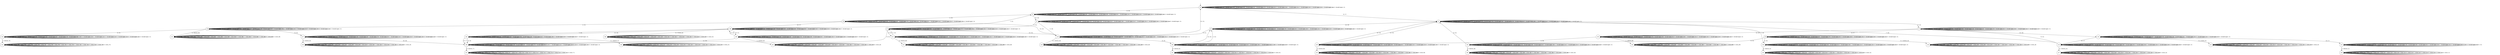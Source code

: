 digraph g {
__start0 [label="" shape="none"];

	s0 [shape="circle" label="s0"];
	s1 [shape="circle" label="s1"];
	s2 [shape="circle" label="s2"];
	s3 [shape="circle" label="s3"];
	s4 [shape="circle" label="s4"];
	s5 [shape="circle" label="s5"];
	s6 [shape="circle" label="s6"];
	s7 [shape="circle" label="s7"];
	s8 [shape="circle" label="s8"];
	s9 [shape="circle" label="s9"];
	s10 [shape="circle" label="s10"];
	s11 [shape="circle" label="s11"];
	s12 [shape="circle" label="s12"];
	s13 [shape="circle" label="s13"];
	s14 [shape="circle" label="s14"];
	s15 [shape="circle" label="s15"];
	s16 [shape="circle" label="s16"];
	s17 [shape="circle" label="s17"];
	s18 [shape="circle" label="s18"];
	s19 [shape="circle" label="s19"];
	s20 [shape="circle" label="s20"];
	s21 [shape="circle" label="s21"];
	s22 [shape="circle" label="s22"];
	s23 [shape="circle" label="s23"];
	s24 [shape="circle" label="s24"];
	s25 [shape="circle" label="s25"];
	s26 [shape="circle" label="s26"];
	s27 [shape="circle" label="s27"];
	s28 [shape="circle" label="s28"];
	s29 [shape="circle" label="s29"];
	s30 [shape="circle" label="s30"];
	s31 [shape="circle" label="s31"];
	s32 [shape="circle" label="s32"];
	s33 [shape="circle" label="s33"];
	s34 [shape="circle" label="s34"];
	s35 [shape="circle" label="s35"];
	s36 [shape="circle" label="s36"];
	s37 [shape="circle" label="s37"];
	s38 [shape="circle" label="s38"];
	s39 [shape="circle" label="s39"];
	s40 [shape="circle" label="s40"];
	s41 [shape="circle" label="s41"];
	s42 [shape="circle" label="s42"];
	s43 [shape="circle" label="s43"];
	s0 -> s0 [label="1 / Invalid input: 1;"];
	s0 -> s0 [label="2 / Invalid input: 2;"];
	s0 -> s0 [label="3 / Invalid input: 3;"];
	s0 -> s0 [label="4 / Invalid input: 4;"];
	s0 -> s0 [label="5 / Invalid input: 5;"];
	s0 -> s2 [label="6 / 20;"];
	s0 -> s0 [label="7 / Invalid input: 7;"];
	s0 -> s1 [label="8 / 17;"];
	s0 -> s0 [label="9 / Invalid input: 9;"];
	s0 -> s0 [label="10 / Invalid input: 10;"];
	s0 -> s0 [label="11 / Invalid input: 11;"];
	s0 -> s0 [label="12 / Invalid input: 12;"];
	s0 -> s0 [label="13 / Invalid input: 13;"];
	s0 -> s0 [label="14 / Invalid input: 14;"];
	s0 -> s0 [label="15 / Invalid input: 15;"];
	s1 -> s1 [label="1 / Invalid input: 1;"];
	s1 -> s1 [label="2 / Invalid input: 2;"];
	s1 -> s1 [label="3 / Invalid input: 3;"];
	s1 -> s1 [label="4 / Invalid input: 4;"];
	s1 -> s1 [label="5 / Invalid input: 5;"];
	s1 -> s1 [label="6 / Invalid input: 6;"];
	s1 -> s1 [label="7 / Invalid input: 7;"];
	s1 -> s1 [label="8 / Invalid input: 8;"];
	s1 -> s5 [label="9 / 23;"];
	s1 -> s1 [label="10 / Invalid input: 10;"];
	s1 -> s1 [label="11 / Invalid input: 11;"];
	s1 -> s1 [label="12 / Invalid input: 12;"];
	s1 -> s1 [label="13 / Invalid input: 13;"];
	s1 -> s4 [label="14 / 18;"];
	s1 -> s1 [label="15 / Invalid input: 15;"];
	s2 -> s2 [label="1 / Invalid input: 1;"];
	s2 -> s2 [label="2 / Invalid input: 2;"];
	s2 -> s2 [label="3 / Invalid input: 3;"];
	s2 -> s2 [label="4 / Invalid input: 4;"];
	s2 -> s6 [label="5 / 20;"];
	s2 -> s2 [label="6 / Invalid input: 6;"];
	s2 -> s2 [label="7 / Invalid input: 7;"];
	s2 -> s2 [label="8 / Invalid input: 8;"];
	s2 -> s2 [label="9 / Invalid input: 9;"];
	s2 -> s3 [label="10 / 19;"];
	s2 -> s2 [label="11 / Invalid input: 11;"];
	s2 -> s2 [label="12 / Invalid input: 12;"];
	s2 -> s2 [label="13 / Invalid input: 13;"];
	s2 -> s2 [label="14 / Invalid input: 14;"];
	s2 -> s2 [label="15 / Invalid input: 15;"];
	s3 -> s3 [label="1 / Invalid input: 1;"];
	s3 -> s28 [label="2 / 16;"];
	s3 -> s3 [label="3 / Invalid input: 3;"];
	s3 -> s3 [label="4 / Invalid input: 4;"];
	s3 -> s7 [label="5 / 23;"];
	s3 -> s3 [label="6 / Invalid input: 6;"];
	s3 -> s3 [label="7 / Invalid input: 7;"];
	s3 -> s3 [label="8 / Invalid input: 8;"];
	s3 -> s3 [label="9 / Invalid input: 9;"];
	s3 -> s3 [label="10 / Invalid input: 10;"];
	s3 -> s3 [label="11 / Invalid input: 11;"];
	s3 -> s3 [label="12 / Invalid input: 12;"];
	s3 -> s3 [label="13 / Invalid input: 13;"];
	s3 -> s3 [label="14 / Invalid input: 14;"];
	s3 -> s3 [label="15 / Invalid input: 15;"];
	s4 -> s4 [label="1 / Invalid input: 1;"];
	s4 -> s4 [label="2 / Invalid input: 2;"];
	s4 -> s4 [label="3 / Invalid input: 3;"];
	s4 -> s4 [label="4 / Invalid input: 4;"];
	s4 -> s4 [label="5 / Invalid input: 5;"];
	s4 -> s4 [label="6 / Invalid input: 6;"];
	s4 -> s4 [label="7 / Invalid input: 7;"];
	s4 -> s4 [label="8 / Invalid input: 8;"];
	s4 -> s28 [label="9 / 21;"];
	s4 -> s4 [label="10 / Invalid input: 10;"];
	s4 -> s4 [label="11 / Invalid input: 11;"];
	s4 -> s4 [label="12 / Invalid input: 12;"];
	s4 -> s4 [label="13 / Invalid input: 13;"];
	s4 -> s4 [label="14 / Invalid input: 14;"];
	s4 -> s4 [label="15 / Invalid input: 15;"];
	s5 -> s5 [label="1 / Invalid input: 1;"];
	s5 -> s5 [label="2 / Invalid input: 2;"];
	s5 -> s5 [label="3 / Invalid input: 3;"];
	s5 -> s5 [label="4 / Invalid input: 4;"];
	s5 -> s5 [label="5 / Invalid input: 5;"];
	s5 -> s5 [label="6 / Invalid input: 6;"];
	s5 -> s5 [label="7 / Invalid input: 7;"];
	s5 -> s5 [label="8 / Invalid input: 8;"];
	s5 -> s9 [label="9 / 17;"];
	s5 -> s5 [label="10 / Invalid input: 10;"];
	s5 -> s5 [label="11 / Invalid input: 11;"];
	s5 -> s5 [label="12 / Invalid input: 12;"];
	s5 -> s10 [label="13 / 18;"];
	s5 -> s32 [label="14 / 26;"];
	s5 -> s5 [label="15 / Invalid input: 15;"];
	s6 -> s6 [label="1 / Invalid input: 1;"];
	s6 -> s8 [label="2 / 22;"];
	s6 -> s6 [label="3 / Invalid input: 3;"];
	s6 -> s6 [label="4 / Invalid input: 4;"];
	s6 -> s6 [label="5 / Invalid input: 5;"];
	s6 -> s6 [label="6 / Invalid input: 6;"];
	s6 -> s6 [label="7 / Invalid input: 7;"];
	s6 -> s6 [label="8 / Invalid input: 8;"];
	s6 -> s6 [label="9 / Invalid input: 9;"];
	s6 -> s38 [label="10 / 17;"];
	s6 -> s6 [label="11 / Invalid input: 11;"];
	s6 -> s6 [label="12 / Invalid input: 12;"];
	s6 -> s6 [label="13 / Invalid input: 13;"];
	s6 -> s6 [label="14 / Invalid input: 14;"];
	s6 -> s28 [label="15 / 23;"];
	s7 -> s7 [label="1 / Invalid input: 1;"];
	s7 -> s7 [label="2 / Invalid input: 2;"];
	s7 -> s7 [label="3 / Invalid input: 3;"];
	s7 -> s7 [label="4 / Invalid input: 4;"];
	s7 -> s7 [label="5 / Invalid input: 5;"];
	s7 -> s7 [label="6 / Invalid input: 6;"];
	s7 -> s7 [label="7 / Invalid input: 7;"];
	s7 -> s11 [label="8 / 20;"];
	s7 -> s36 [label="9 / 22;"];
	s7 -> s7 [label="10 / Invalid input: 10;"];
	s7 -> s7 [label="11 / Invalid input: 11;"];
	s7 -> s7 [label="12 / Invalid input: 12;"];
	s7 -> s28 [label="13 / 24;"];
	s7 -> s7 [label="14 / Invalid input: 14;"];
	s7 -> s7 [label="15 / Invalid input: 15;"];
	s8 -> s8 [label="1 / Invalid input: 1;"];
	s8 -> s8 [label="2 / Invalid input: 2;"];
	s8 -> s8 [label="3 / Invalid input: 3;"];
	s8 -> s13 [label="4 / 16error_86;"];
	s8 -> s8 [label="5 / Invalid input: 5;"];
	s8 -> s18 [label="6 / 23;"];
	s8 -> s8 [label="7 / Invalid input: 7;"];
	s8 -> s8 [label="8 / Invalid input: 8;"];
	s8 -> s17 [label="9 / 25;"];
	s8 -> s8 [label="10 / Invalid input: 10;"];
	s8 -> s8 [label="11 / Invalid input: 11;"];
	s8 -> s8 [label="12 / Invalid input: 12;"];
	s8 -> s8 [label="13 / Invalid input: 13;"];
	s8 -> s8 [label="14 / Invalid input: 14;"];
	s8 -> s8 [label="15 / Invalid input: 15;"];
	s9 -> s9 [label="1 / Invalid input: 1;"];
	s9 -> s9 [label="2 / Invalid input: 2;"];
	s9 -> s9 [label="3 / Invalid input: 3;"];
	s9 -> s9 [label="4 / Invalid input: 4;"];
	s9 -> s16 [label="5 / 24;"];
	s9 -> s9 [label="6 / Invalid input: 6;"];
	s9 -> s9 [label="7 / Invalid input: 7;"];
	s9 -> s9 [label="8 / Invalid input: 8;"];
	s9 -> s20 [label="9 / 23;"];
	s9 -> s9 [label="10 / Invalid input: 10;"];
	s9 -> s19 [label="11 / 22error_28;"];
	s9 -> s9 [label="12 / Invalid input: 12;"];
	s9 -> s9 [label="13 / Invalid input: 13;"];
	s9 -> s9 [label="14 / Invalid input: 14;"];
	s9 -> s9 [label="15 / Invalid input: 15;"];
	s10 -> s10 [label="1 / Invalid input: 1;"];
	s10 -> s10 [label="2 / Invalid input: 2;"];
	s10 -> s10 [label="3 / Invalid input: 3;"];
	s10 -> s10 [label="4 / Invalid input: 4;"];
	s10 -> s10 [label="5 / Invalid input: 5;"];
	s10 -> s12 [label="6 / 17error_33;"];
	s10 -> s10 [label="7 / Invalid input: 7;"];
	s10 -> s10 [label="8 / Invalid input: 8;"];
	s10 -> s10 [label="9 / Invalid input: 9;"];
	s10 -> s14 [label="10 / 17;"];
	s10 -> s10 [label="11 / Invalid input: 11;"];
	s10 -> s10 [label="12 / Invalid input: 12;"];
	s10 -> s10 [label="13 / Invalid input: 13;"];
	s10 -> s15 [label="14 / 17;"];
	s10 -> s10 [label="15 / Invalid input: 15;"];
	s11 -> s7 [label="1 / 23;"];
	s11 -> s11 [label="2 / Invalid input: 2;"];
	s11 -> s11 [label="3 / Invalid input: 3;"];
	s11 -> s11 [label="4 / Invalid input: 4;"];
	s11 -> s11 [label="5 / Invalid input: 5;"];
	s11 -> s11 [label="6 / Invalid input: 6;"];
	s11 -> s11 [label="7 / Invalid input: 7;"];
	s11 -> s11 [label="8 / Invalid input: 8;"];
	s11 -> s21 [label="9 / 20error_89;"];
	s11 -> s11 [label="10 / Invalid input: 10;"];
	s11 -> s11 [label="11 / Invalid input: 11;"];
	s11 -> s11 [label="12 / Invalid input: 12;"];
	s11 -> s11 [label="13 / Invalid input: 13;"];
	s11 -> s11 [label="14 / Invalid input: 14;"];
	s11 -> s11 [label="15 / Invalid input: 15;"];
	s12 -> s12 [label="1 / error_33;"];
	s12 -> s12 [label="2 / error_33;"];
	s12 -> s12 [label="3 / error_33;"];
	s12 -> s12 [label="4 / error_33;"];
	s12 -> s12 [label="5 / error_33;"];
	s12 -> s12 [label="6 / error_33;"];
	s12 -> s12 [label="7 / error_33;"];
	s12 -> s12 [label="8 / error_33;"];
	s12 -> s12 [label="9 / error_33;"];
	s12 -> s12 [label="10 / error_33;"];
	s12 -> s12 [label="11 / error_33;"];
	s12 -> s12 [label="12 / error_33;"];
	s12 -> s12 [label="13 / error_33;"];
	s12 -> s12 [label="14 / error_33;"];
	s12 -> s12 [label="15 / error_33;"];
	s13 -> s13 [label="1 / error_86;"];
	s13 -> s13 [label="2 / error_86;"];
	s13 -> s13 [label="3 / error_86;"];
	s13 -> s13 [label="4 / error_86;"];
	s13 -> s13 [label="5 / error_86;"];
	s13 -> s13 [label="6 / error_86;"];
	s13 -> s13 [label="7 / error_86;"];
	s13 -> s13 [label="8 / error_86;"];
	s13 -> s13 [label="9 / error_86;"];
	s13 -> s13 [label="10 / error_86;"];
	s13 -> s13 [label="11 / error_86;"];
	s13 -> s13 [label="12 / error_86;"];
	s13 -> s13 [label="13 / error_86;"];
	s13 -> s13 [label="14 / error_86;"];
	s13 -> s13 [label="15 / error_86;"];
	s14 -> s14 [label="1 / Invalid input: 1;"];
	s14 -> s14 [label="2 / Invalid input: 2;"];
	s14 -> s14 [label="3 / Invalid input: 3;"];
	s14 -> s14 [label="4 / Invalid input: 4;"];
	s14 -> s14 [label="5 / Invalid input: 5;"];
	s14 -> s5 [label="6 / 22;"];
	s14 -> s1 [label="7 / 20;"];
	s14 -> s14 [label="8 / Invalid input: 8;"];
	s14 -> s14 [label="9 / Invalid input: 9;"];
	s14 -> s14 [label="10 / Invalid input: 10;"];
	s14 -> s27 [label="11 / 23error_54;"];
	s14 -> s14 [label="12 / Invalid input: 12;"];
	s14 -> s14 [label="13 / Invalid input: 13;"];
	s14 -> s14 [label="14 / Invalid input: 14;"];
	s14 -> s14 [label="15 / Invalid input: 15;"];
	s15 -> s15 [label="1 / Invalid input: 1;"];
	s15 -> s15 [label="2 / Invalid input: 2;"];
	s15 -> s15 [label="3 / Invalid input: 3;"];
	s15 -> s15 [label="4 / Invalid input: 4;"];
	s15 -> s26 [label="5 / 26error_12;"];
	s15 -> s15 [label="6 / Invalid input: 6;"];
	s15 -> s15 [label="7 / Invalid input: 7;"];
	s15 -> s15 [label="8 / Invalid input: 8;"];
	s15 -> s15 [label="9 / Invalid input: 9;"];
	s15 -> s15 [label="10 / Invalid input: 10;"];
	s15 -> s15 [label="11 / Invalid input: 11;"];
	s15 -> s15 [label="12 / Invalid input: 12;"];
	s15 -> s15 [label="13 / 25;"];
	s15 -> s15 [label="14 / Invalid input: 14;"];
	s15 -> s15 [label="15 / 25;"];
	s16 -> s16 [label="1 / Invalid input: 1;"];
	s16 -> s16 [label="2 / Invalid input: 2;"];
	s16 -> s16 [label="3 / Invalid input: 3;"];
	s16 -> s16 [label="4 / Invalid input: 4;"];
	s16 -> s16 [label="5 / Invalid input: 5;"];
	s16 -> s16 [label="6 / Invalid input: 6;"];
	s16 -> s1 [label="7 / 18;"];
	s16 -> s16 [label="8 / Invalid input: 8;"];
	s16 -> s25 [label="9 / 16error_42;"];
	s16 -> s16 [label="10 / Invalid input: 10;"];
	s16 -> s16 [label="11 / Invalid input: 11;"];
	s16 -> s16 [label="12 / Invalid input: 12;"];
	s16 -> s16 [label="13 / Invalid input: 13;"];
	s16 -> s16 [label="14 / Invalid input: 14;"];
	s16 -> s16 [label="15 / Invalid input: 15;"];
	s17 -> s17 [label="1 / Invalid input: 1;"];
	s17 -> s17 [label="2 / Invalid input: 2;"];
	s17 -> s17 [label="3 / Invalid input: 3;"];
	s17 -> s17 [label="4 / Invalid input: 4;"];
	s17 -> s17 [label="5 / Invalid input: 5;"];
	s17 -> s17 [label="6 / Invalid input: 6;"];
	s17 -> s17 [label="7 / Invalid input: 7;"];
	s17 -> s17 [label="8 / Invalid input: 8;"];
	s17 -> s24 [label="9 / 22error_30;"];
	s17 -> s36 [label="10 / 20;"];
	s17 -> s17 [label="11 / Invalid input: 11;"];
	s17 -> s17 [label="12 / Invalid input: 12;"];
	s17 -> s17 [label="13 / Invalid input: 13;"];
	s17 -> s17 [label="14 / Invalid input: 14;"];
	s17 -> s17 [label="15 / Invalid input: 15;"];
	s18 -> s18 [label="1 / Invalid input: 1;"];
	s18 -> s18 [label="2 / Invalid input: 2;"];
	s18 -> s18 [label="3 / Invalid input: 3;"];
	s18 -> s18 [label="4 / Invalid input: 4;"];
	s18 -> s23 [label="5 / 20error_78;"];
	s18 -> s18 [label="6 / Invalid input: 6;"];
	s18 -> s18 [label="7 / Invalid input: 7;"];
	s18 -> s18 [label="8 / Invalid input: 8;"];
	s18 -> s18 [label="9 / 18;"];
	s18 -> s18 [label="10 / Invalid input: 10;"];
	s18 -> s18 [label="11 / Invalid input: 11;"];
	s18 -> s18 [label="12 / Invalid input: 12;"];
	s18 -> s18 [label="13 / Invalid input: 13;"];
	s18 -> s18 [label="14 / Invalid input: 14;"];
	s18 -> s18 [label="15 / Invalid input: 15;"];
	s19 -> s19 [label="1 / error_28;"];
	s19 -> s19 [label="2 / error_28;"];
	s19 -> s19 [label="3 / error_28;"];
	s19 -> s19 [label="4 / error_28;"];
	s19 -> s19 [label="5 / error_28;"];
	s19 -> s19 [label="6 / error_28;"];
	s19 -> s19 [label="7 / error_28;"];
	s19 -> s19 [label="8 / error_28;"];
	s19 -> s19 [label="9 / error_28;"];
	s19 -> s19 [label="10 / error_28;"];
	s19 -> s19 [label="11 / error_28;"];
	s19 -> s19 [label="12 / error_28;"];
	s19 -> s19 [label="13 / error_28;"];
	s19 -> s19 [label="14 / error_28;"];
	s19 -> s19 [label="15 / error_28;"];
	s20 -> s20 [label="1 / Invalid input: 1;"];
	s20 -> s20 [label="2 / Invalid input: 2;"];
	s20 -> s20 [label="3 / Invalid input: 3;"];
	s20 -> s20 [label="4 / Invalid input: 4;"];
	s20 -> s22 [label="5 / 22error_80;"];
	s20 -> s20 [label="6 / Invalid input: 6;"];
	s20 -> s20 [label="7 / Invalid input: 7;"];
	s20 -> s20 [label="8 / Invalid input: 8;"];
	s20 -> s20 [label="9 / Invalid input: 9;"];
	s20 -> s1 [label="10 / 19;"];
	s20 -> s20 [label="11 / Invalid input: 11;"];
	s20 -> s1 [label="12 / 22;"];
	s20 -> s20 [label="13 / Invalid input: 13;"];
	s20 -> s20 [label="14 / Invalid input: 14;"];
	s20 -> s20 [label="15 / Invalid input: 15;"];
	s21 -> s21 [label="1 / error_89;"];
	s21 -> s21 [label="2 / error_89;"];
	s21 -> s21 [label="3 / error_89;"];
	s21 -> s21 [label="4 / error_89;"];
	s21 -> s21 [label="5 / error_89;"];
	s21 -> s21 [label="6 / error_89;"];
	s21 -> s21 [label="7 / error_89;"];
	s21 -> s21 [label="8 / error_89;"];
	s21 -> s21 [label="9 / error_89;"];
	s21 -> s21 [label="10 / error_89;"];
	s21 -> s21 [label="11 / error_89;"];
	s21 -> s21 [label="12 / error_89;"];
	s21 -> s21 [label="13 / error_89;"];
	s21 -> s21 [label="14 / error_89;"];
	s21 -> s21 [label="15 / error_89;"];
	s22 -> s22 [label="1 / error_80;"];
	s22 -> s22 [label="2 / error_80;"];
	s22 -> s22 [label="3 / error_80;"];
	s22 -> s22 [label="4 / error_80;"];
	s22 -> s22 [label="5 / error_80;"];
	s22 -> s22 [label="6 / error_80;"];
	s22 -> s22 [label="7 / error_80;"];
	s22 -> s22 [label="8 / error_80;"];
	s22 -> s22 [label="9 / error_80;"];
	s22 -> s22 [label="10 / error_80;"];
	s22 -> s22 [label="11 / error_80;"];
	s22 -> s22 [label="12 / error_80;"];
	s22 -> s22 [label="13 / error_80;"];
	s22 -> s22 [label="14 / error_80;"];
	s22 -> s22 [label="15 / error_80;"];
	s23 -> s23 [label="1 / error_78;"];
	s23 -> s23 [label="2 / error_78;"];
	s23 -> s23 [label="3 / error_78;"];
	s23 -> s23 [label="4 / error_78;"];
	s23 -> s23 [label="5 / error_78;"];
	s23 -> s23 [label="6 / error_78;"];
	s23 -> s23 [label="7 / error_78;"];
	s23 -> s23 [label="8 / error_78;"];
	s23 -> s23 [label="9 / error_78;"];
	s23 -> s23 [label="10 / error_78;"];
	s23 -> s23 [label="11 / error_78;"];
	s23 -> s23 [label="12 / error_78;"];
	s23 -> s23 [label="13 / error_78;"];
	s23 -> s23 [label="14 / error_78;"];
	s23 -> s23 [label="15 / error_78;"];
	s24 -> s24 [label="1 / error_30;"];
	s24 -> s24 [label="2 / error_30;"];
	s24 -> s24 [label="3 / error_30;"];
	s24 -> s24 [label="4 / error_30;"];
	s24 -> s24 [label="5 / error_30;"];
	s24 -> s24 [label="6 / error_30;"];
	s24 -> s24 [label="7 / error_30;"];
	s24 -> s24 [label="8 / error_30;"];
	s24 -> s24 [label="9 / error_30;"];
	s24 -> s24 [label="10 / error_30;"];
	s24 -> s24 [label="11 / error_30;"];
	s24 -> s24 [label="12 / error_30;"];
	s24 -> s24 [label="13 / error_30;"];
	s24 -> s24 [label="14 / error_30;"];
	s24 -> s24 [label="15 / error_30;"];
	s25 -> s25 [label="1 / error_42;"];
	s25 -> s25 [label="2 / error_42;"];
	s25 -> s25 [label="3 / error_42;"];
	s25 -> s25 [label="4 / error_42;"];
	s25 -> s25 [label="5 / error_42;"];
	s25 -> s25 [label="6 / error_42;"];
	s25 -> s25 [label="7 / error_42;"];
	s25 -> s25 [label="8 / error_42;"];
	s25 -> s25 [label="9 / error_42;"];
	s25 -> s25 [label="10 / error_42;"];
	s25 -> s25 [label="11 / error_42;"];
	s25 -> s25 [label="12 / error_42;"];
	s25 -> s25 [label="13 / error_42;"];
	s25 -> s25 [label="14 / error_42;"];
	s25 -> s25 [label="15 / error_42;"];
	s26 -> s26 [label="1 / error_12;"];
	s26 -> s26 [label="2 / error_12;"];
	s26 -> s26 [label="3 / error_12;"];
	s26 -> s26 [label="4 / error_12;"];
	s26 -> s26 [label="5 / error_12;"];
	s26 -> s26 [label="6 / error_12;"];
	s26 -> s26 [label="7 / error_12;"];
	s26 -> s26 [label="8 / error_12;"];
	s26 -> s26 [label="9 / error_12;"];
	s26 -> s26 [label="10 / error_12;"];
	s26 -> s26 [label="11 / error_12;"];
	s26 -> s26 [label="12 / error_12;"];
	s26 -> s26 [label="13 / error_12;"];
	s26 -> s26 [label="14 / error_12;"];
	s26 -> s26 [label="15 / error_12;"];
	s27 -> s27 [label="1 / error_54;"];
	s27 -> s27 [label="2 / error_54;"];
	s27 -> s27 [label="3 / error_54;"];
	s27 -> s27 [label="4 / error_54;"];
	s27 -> s27 [label="5 / error_54;"];
	s27 -> s27 [label="6 / error_54;"];
	s27 -> s27 [label="7 / error_54;"];
	s27 -> s27 [label="8 / error_54;"];
	s27 -> s27 [label="9 / error_54;"];
	s27 -> s27 [label="10 / error_54;"];
	s27 -> s27 [label="11 / error_54;"];
	s27 -> s27 [label="12 / error_54;"];
	s27 -> s27 [label="13 / error_54;"];
	s27 -> s27 [label="14 / error_54;"];
	s27 -> s27 [label="15 / error_54;"];
	s28 -> s28 [label="1 / Invalid input: 1;"];
	s28 -> s28 [label="2 / Invalid input: 2;"];
	s28 -> s28 [label="3 / Invalid input: 3;"];
	s28 -> s28 [label="4 / Invalid input: 4;"];
	s28 -> s28 [label="5 / Invalid input: 5;"];
	s28 -> s28 [label="6 / Invalid input: 6;"];
	s28 -> s28 [label="7 / Invalid input: 7;"];
	s28 -> s30 [label="8 / 24;"];
	s28 -> s28 [label="9 / Invalid input: 9;"];
	s28 -> s28 [label="10 / Invalid input: 10;"];
	s28 -> s28 [label="11 / Invalid input: 11;"];
	s28 -> s28 [label="12 / Invalid input: 12;"];
	s28 -> s29 [label="13 / 24error_49;"];
	s28 -> s28 [label="14 / Invalid input: 14;"];
	s28 -> s0 [label="15 / 22;"];
	s29 -> s29 [label="1 / error_49;"];
	s29 -> s29 [label="2 / error_49;"];
	s29 -> s29 [label="3 / error_49;"];
	s29 -> s29 [label="4 / error_49;"];
	s29 -> s29 [label="5 / error_49;"];
	s29 -> s29 [label="6 / error_49;"];
	s29 -> s29 [label="7 / error_49;"];
	s29 -> s29 [label="8 / error_49;"];
	s29 -> s29 [label="9 / error_49;"];
	s29 -> s29 [label="10 / error_49;"];
	s29 -> s29 [label="11 / error_49;"];
	s29 -> s29 [label="12 / error_49;"];
	s29 -> s29 [label="13 / error_49;"];
	s29 -> s29 [label="14 / error_49;"];
	s29 -> s29 [label="15 / error_49;"];
	s30 -> s4 [label="1 / 22;"];
	s30 -> s30 [label="2 / Invalid input: 2;"];
	s30 -> s30 [label="3 / Invalid input: 3;"];
	s30 -> s30 [label="4 / Invalid input: 4;"];
	s30 -> s30 [label="5 / Invalid input: 5;"];
	s30 -> s31 [label="6 / 24error_91;"];
	s30 -> s30 [label="7 / Invalid input: 7;"];
	s30 -> s30 [label="8 / Invalid input: 8;"];
	s30 -> s30 [label="9 / Invalid input: 9;"];
	s30 -> s30 [label="10 / Invalid input: 10;"];
	s30 -> s30 [label="11 / Invalid input: 11;"];
	s30 -> s30 [label="12 / 19;"];
	s30 -> s4 [label="13 / 25;"];
	s30 -> s30 [label="14 / Invalid input: 14;"];
	s30 -> s30 [label="15 / Invalid input: 15;"];
	s31 -> s31 [label="1 / error_91;"];
	s31 -> s31 [label="2 / error_91;"];
	s31 -> s31 [label="3 / error_91;"];
	s31 -> s31 [label="4 / error_91;"];
	s31 -> s31 [label="5 / error_91;"];
	s31 -> s31 [label="6 / error_91;"];
	s31 -> s31 [label="7 / error_91;"];
	s31 -> s31 [label="8 / error_91;"];
	s31 -> s31 [label="9 / error_91;"];
	s31 -> s31 [label="10 / error_91;"];
	s31 -> s31 [label="11 / error_91;"];
	s31 -> s31 [label="12 / error_91;"];
	s31 -> s31 [label="13 / error_91;"];
	s31 -> s31 [label="14 / error_91;"];
	s31 -> s31 [label="15 / error_91;"];
	s32 -> s34 [label="1 / 19error_69;"];
	s32 -> s32 [label="2 / Invalid input: 2;"];
	s32 -> s32 [label="3 / Invalid input: 3;"];
	s32 -> s33 [label="4 / 26;"];
	s32 -> s32 [label="5 / Invalid input: 5;"];
	s32 -> s32 [label="6 / Invalid input: 6;"];
	s32 -> s32 [label="7 / Invalid input: 7;"];
	s32 -> s32 [label="8 / Invalid input: 8;"];
	s32 -> s32 [label="9 / Invalid input: 9;"];
	s32 -> s32 [label="10 / Invalid input: 10;"];
	s32 -> s32 [label="11 / Invalid input: 11;"];
	s32 -> s32 [label="12 / Invalid input: 12;"];
	s32 -> s32 [label="13 / Invalid input: 13;"];
	s32 -> s32 [label="14 / Invalid input: 14;"];
	s32 -> s32 [label="15 / Invalid input: 15;"];
	s33 -> s33 [label="1 / Invalid input: 1;"];
	s33 -> s33 [label="2 / Invalid input: 2;"];
	s33 -> s35 [label="3 / 24error_48;"];
	s33 -> s33 [label="4 / Invalid input: 4;"];
	s33 -> s33 [label="5 / Invalid input: 5;"];
	s33 -> s1 [label="6 / 25;"];
	s33 -> s33 [label="7 / Invalid input: 7;"];
	s33 -> s33 [label="8 / Invalid input: 8;"];
	s33 -> s33 [label="9 / Invalid input: 9;"];
	s33 -> s33 [label="10 / Invalid input: 10;"];
	s33 -> s33 [label="11 / Invalid input: 11;"];
	s33 -> s33 [label="12 / Invalid input: 12;"];
	s33 -> s33 [label="13 / Invalid input: 13;"];
	s33 -> s33 [label="14 / Invalid input: 14;"];
	s33 -> s33 [label="15 / Invalid input: 15;"];
	s34 -> s34 [label="1 / error_69;"];
	s34 -> s34 [label="2 / error_69;"];
	s34 -> s34 [label="3 / error_69;"];
	s34 -> s34 [label="4 / error_69;"];
	s34 -> s34 [label="5 / error_69;"];
	s34 -> s34 [label="6 / error_69;"];
	s34 -> s34 [label="7 / error_69;"];
	s34 -> s34 [label="8 / error_69;"];
	s34 -> s34 [label="9 / error_69;"];
	s34 -> s34 [label="10 / error_69;"];
	s34 -> s34 [label="11 / error_69;"];
	s34 -> s34 [label="12 / error_69;"];
	s34 -> s34 [label="13 / error_69;"];
	s34 -> s34 [label="14 / error_69;"];
	s34 -> s34 [label="15 / error_69;"];
	s35 -> s35 [label="1 / error_48;"];
	s35 -> s35 [label="2 / error_48;"];
	s35 -> s35 [label="3 / error_48;"];
	s35 -> s35 [label="4 / error_48;"];
	s35 -> s35 [label="5 / error_48;"];
	s35 -> s35 [label="6 / error_48;"];
	s35 -> s35 [label="7 / error_48;"];
	s35 -> s35 [label="8 / error_48;"];
	s35 -> s35 [label="9 / error_48;"];
	s35 -> s35 [label="10 / error_48;"];
	s35 -> s35 [label="11 / error_48;"];
	s35 -> s35 [label="12 / error_48;"];
	s35 -> s35 [label="13 / error_48;"];
	s35 -> s35 [label="14 / error_48;"];
	s35 -> s35 [label="15 / error_48;"];
	s36 -> s36 [label="1 / 22;"];
	s36 -> s36 [label="2 / Invalid input: 2;"];
	s36 -> s36 [label="3 / Invalid input: 3;"];
	s36 -> s36 [label="4 / Invalid input: 4;"];
	s36 -> s36 [label="5 / Invalid input: 5;"];
	s36 -> s36 [label="6 / Invalid input: 6;"];
	s36 -> s36 [label="7 / Invalid input: 7;"];
	s36 -> s37 [label="8 / 25error_71;"];
	s36 -> s36 [label="9 / Invalid input: 9;"];
	s36 -> s36 [label="10 / 17;"];
	s36 -> s36 [label="11 / Invalid input: 11;"];
	s36 -> s36 [label="12 / Invalid input: 12;"];
	s36 -> s36 [label="13 / 22;"];
	s36 -> s36 [label="14 / Invalid input: 14;"];
	s36 -> s36 [label="15 / Invalid input: 15;"];
	s37 -> s37 [label="1 / error_71;"];
	s37 -> s37 [label="2 / error_71;"];
	s37 -> s37 [label="3 / error_71;"];
	s37 -> s37 [label="4 / error_71;"];
	s37 -> s37 [label="5 / error_71;"];
	s37 -> s37 [label="6 / error_71;"];
	s37 -> s37 [label="7 / error_71;"];
	s37 -> s37 [label="8 / error_71;"];
	s37 -> s37 [label="9 / error_71;"];
	s37 -> s37 [label="10 / error_71;"];
	s37 -> s37 [label="11 / error_71;"];
	s37 -> s37 [label="12 / error_71;"];
	s37 -> s37 [label="13 / error_71;"];
	s37 -> s37 [label="14 / error_71;"];
	s37 -> s37 [label="15 / error_71;"];
	s38 -> s38 [label="1 / Invalid input: 1;"];
	s38 -> s38 [label="2 / Invalid input: 2;"];
	s38 -> s38 [label="3 / Invalid input: 3;"];
	s38 -> s38 [label="4 / Invalid input: 4;"];
	s38 -> s38 [label="5 / Invalid input: 5;"];
	s38 -> s38 [label="6 / Invalid input: 6;"];
	s38 -> s2 [label="7 / 22;"];
	s38 -> s40 [label="8 / 17error_43;"];
	s38 -> s38 [label="9 / Invalid input: 9;"];
	s38 -> s39 [label="10 / 21;"];
	s38 -> s38 [label="11 / Invalid input: 11;"];
	s38 -> s38 [label="12 / Invalid input: 12;"];
	s38 -> s42 [label="13 / 19;"];
	s38 -> s38 [label="14 / Invalid input: 14;"];
	s38 -> s38 [label="15 / Invalid input: 15;"];
	s39 -> s41 [label="1 / 25error_40;"];
	s39 -> s39 [label="2 / Invalid input: 2;"];
	s39 -> s39 [label="3 / Invalid input: 3;"];
	s39 -> s39 [label="4 / Invalid input: 4;"];
	s39 -> s39 [label="5 / Invalid input: 5;"];
	s39 -> s39 [label="6 / Invalid input: 6;"];
	s39 -> s39 [label="7 / Invalid input: 7;"];
	s39 -> s39 [label="8 / Invalid input: 8;"];
	s39 -> s39 [label="9 / Invalid input: 9;"];
	s39 -> s38 [label="10 / 19;"];
	s39 -> s36 [label="11 / 23;"];
	s39 -> s39 [label="12 / Invalid input: 12;"];
	s39 -> s39 [label="13 / Invalid input: 13;"];
	s39 -> s39 [label="14 / Invalid input: 14;"];
	s39 -> s39 [label="15 / Invalid input: 15;"];
	s40 -> s40 [label="1 / error_43;"];
	s40 -> s40 [label="2 / error_43;"];
	s40 -> s40 [label="3 / error_43;"];
	s40 -> s40 [label="4 / error_43;"];
	s40 -> s40 [label="5 / error_43;"];
	s40 -> s40 [label="6 / error_43;"];
	s40 -> s40 [label="7 / error_43;"];
	s40 -> s40 [label="8 / error_43;"];
	s40 -> s40 [label="9 / error_43;"];
	s40 -> s40 [label="10 / error_43;"];
	s40 -> s40 [label="11 / error_43;"];
	s40 -> s40 [label="12 / error_43;"];
	s40 -> s40 [label="13 / error_43;"];
	s40 -> s40 [label="14 / error_43;"];
	s40 -> s40 [label="15 / error_43;"];
	s41 -> s41 [label="1 / error_40;"];
	s41 -> s41 [label="2 / error_40;"];
	s41 -> s41 [label="3 / error_40;"];
	s41 -> s41 [label="4 / error_40;"];
	s41 -> s41 [label="5 / error_40;"];
	s41 -> s41 [label="6 / error_40;"];
	s41 -> s41 [label="7 / error_40;"];
	s41 -> s41 [label="8 / error_40;"];
	s41 -> s41 [label="9 / error_40;"];
	s41 -> s41 [label="10 / error_40;"];
	s41 -> s41 [label="11 / error_40;"];
	s41 -> s41 [label="12 / error_40;"];
	s41 -> s41 [label="13 / error_40;"];
	s41 -> s41 [label="14 / error_40;"];
	s41 -> s41 [label="15 / error_40;"];
	s42 -> s42 [label="1 / Invalid input: 1;"];
	s42 -> s42 [label="2 / Invalid input: 2;"];
	s42 -> s42 [label="3 / Invalid input: 3;"];
	s42 -> s36 [label="4 / 24;"];
	s42 -> s42 [label="5 / Invalid input: 5;"];
	s42 -> s42 [label="6 / Invalid input: 6;"];
	s42 -> s38 [label="7 / 23;"];
	s42 -> s42 [label="8 / Invalid input: 8;"];
	s42 -> s42 [label="9 / Invalid input: 9;"];
	s42 -> s42 [label="10 / Invalid input: 10;"];
	s42 -> s43 [label="11 / 20error_25;"];
	s42 -> s42 [label="12 / Invalid input: 12;"];
	s42 -> s36 [label="13 / 17;"];
	s42 -> s42 [label="14 / Invalid input: 14;"];
	s42 -> s42 [label="15 / Invalid input: 15;"];
	s43 -> s43 [label="1 / error_25;"];
	s43 -> s43 [label="2 / error_25;"];
	s43 -> s43 [label="3 / error_25;"];
	s43 -> s43 [label="4 / error_25;"];
	s43 -> s43 [label="5 / error_25;"];
	s43 -> s43 [label="6 / error_25;"];
	s43 -> s43 [label="7 / error_25;"];
	s43 -> s43 [label="8 / error_25;"];
	s43 -> s43 [label="9 / error_25;"];
	s43 -> s43 [label="10 / error_25;"];
	s43 -> s43 [label="11 / error_25;"];
	s43 -> s43 [label="12 / error_25;"];
	s43 -> s43 [label="13 / error_25;"];
	s43 -> s43 [label="14 / error_25;"];
	s43 -> s43 [label="15 / error_25;"];

__start0 -> s0;
}
